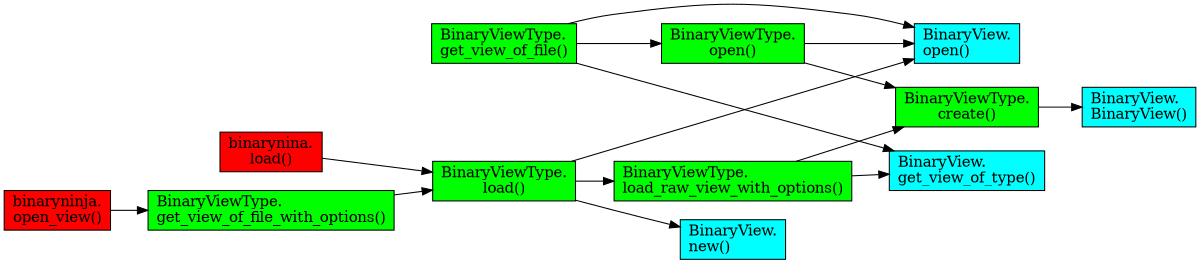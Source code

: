 digraph G {
	rankdir=LR;
	size="8,5"

    node [shape="box"]

	// module binaryninja
	A [label="binaryninja.\lopen_view()" fillcolor=red, style=filled]
    B [label="binarynina.\lload()" fillcolor=red, style=filled]

	// class BinaryViewType
    F [label="BinaryViewType.\lget_view_of_file_with_options()" fillcolor=green, style=filled]
    E [label="BinaryViewType.\lget_view_of_file()" fillcolor=green, style=filled]
    C [label="BinaryViewType.\lload()" fillcolor=green, style=filled]
    D [label="BinaryViewType.\lload_raw_view_with_options()" fillcolor=green, style=filled]	
    H [label="BinaryViewType.\lcreate()" fillcolor=green, style=filled]
	J [label="BinaryViewType.\lopen()" fillcolor=green, style=filled]

	// class BinaryView
	Q [label="BinaryView.\lopen()\l" fillcolor=cyan style=filled]
	R [label="BinaryView.\lnew()\l" fillcolor=cyan style=filled]
	T [label="BinaryView.\lBinaryView()\l" fillcolor=cyan style=filled]
	U [label="BinaryView.\lget_view_of_type()" fillcolor=cyan, style=filled]	

	// edges
	A -> F;
	B -> C;
	F -> C;

	D -> U;
	D -> H;

	C -> D;
	C -> Q;
	C -> R;

	H -> T;
	J -> Q;
	J -> H;

	E -> Q;
	E -> J;
	E -> U;
}

